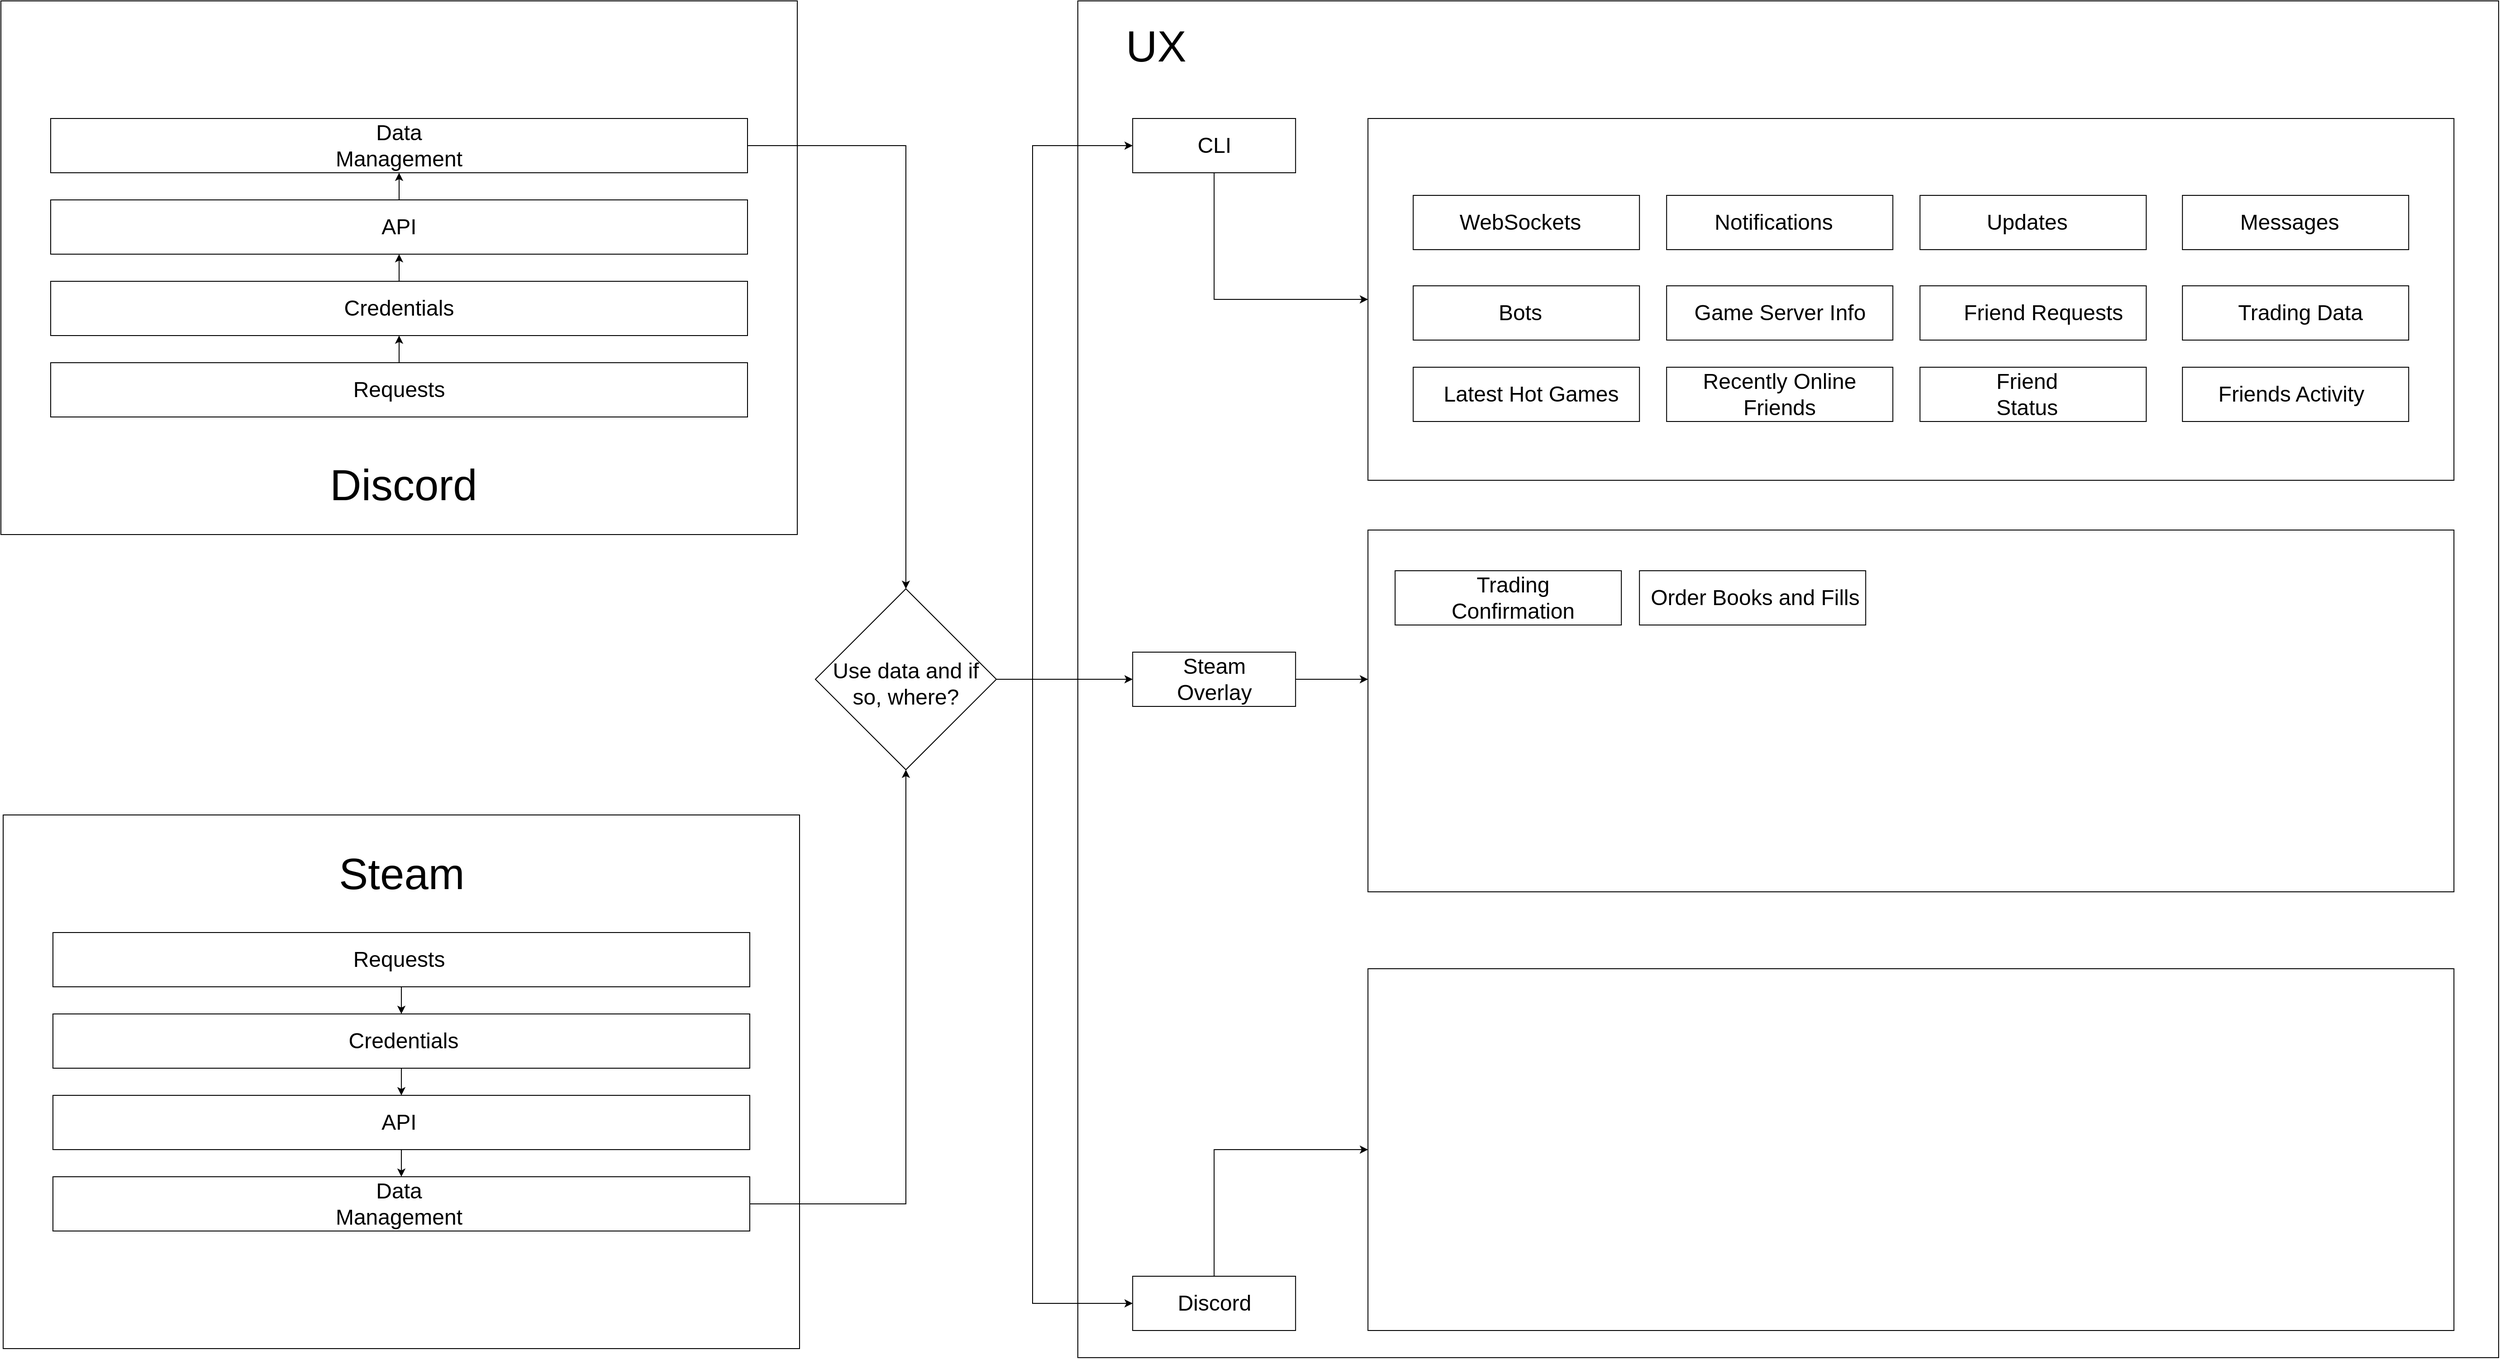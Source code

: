 <mxfile version="15.4.0" type="device"><diagram id="c-RNnR6m2Pmk1TzYgNa2" name="Page-1"><mxGraphModel dx="2374" dy="1174" grid="1" gridSize="10" guides="1" tooltips="1" connect="1" arrows="1" fold="1" page="1" pageScale="1" pageWidth="827" pageHeight="1169" math="0" shadow="0"><root><mxCell id="0"/><mxCell id="1" parent="0"/><mxCell id="VyGwYZAXHBk7Z_o1uinS-1" value="" style="rounded=0;whiteSpace=wrap;html=1;" parent="1" vertex="1"><mxGeometry x="440" y="50" width="880" height="590" as="geometry"/></mxCell><mxCell id="VyGwYZAXHBk7Z_o1uinS-2" value="" style="rounded=0;whiteSpace=wrap;html=1;" parent="1" vertex="1"><mxGeometry x="442.5" y="950" width="880" height="590" as="geometry"/></mxCell><mxCell id="VyGwYZAXHBk7Z_o1uinS-6" value="&lt;font style=&quot;font-size: 48px&quot;&gt;Steam&lt;/font&gt;" style="text;html=1;strokeColor=none;fillColor=none;align=center;verticalAlign=middle;whiteSpace=wrap;rounded=0;" parent="1" vertex="1"><mxGeometry x="852.5" y="1000" width="60" height="30" as="geometry"/></mxCell><mxCell id="VyGwYZAXHBk7Z_o1uinS-15" value="" style="rounded=0;whiteSpace=wrap;html=1;" parent="1" vertex="1"><mxGeometry x="1630" y="50" width="1570" height="1500" as="geometry"/></mxCell><mxCell id="VyGwYZAXHBk7Z_o1uinS-17" value="&lt;font style=&quot;font-size: 48px&quot;&gt;Discord&lt;/font&gt;" style="text;html=1;strokeColor=none;fillColor=none;align=center;verticalAlign=middle;whiteSpace=wrap;rounded=0;" parent="1" vertex="1"><mxGeometry x="855" y="570" width="60" height="30" as="geometry"/></mxCell><mxCell id="VyGwYZAXHBk7Z_o1uinS-28" value="" style="rounded=0;whiteSpace=wrap;html=1;" parent="1" vertex="1"><mxGeometry x="495" y="450" width="770" height="60" as="geometry"/></mxCell><mxCell id="VyGwYZAXHBk7Z_o1uinS-110" style="edgeStyle=orthogonalEdgeStyle;rounded=0;orthogonalLoop=1;jettySize=auto;html=1;entryX=0.5;entryY=1;entryDx=0;entryDy=0;" parent="1" target="VyGwYZAXHBk7Z_o1uinS-31" edge="1"><mxGeometry relative="1" as="geometry"><mxPoint x="880" y="450" as="sourcePoint"/></mxGeometry></mxCell><mxCell id="VyGwYZAXHBk7Z_o1uinS-29" value="&lt;span style=&quot;font-size: 24px&quot;&gt;Requests&lt;/span&gt;" style="text;html=1;strokeColor=none;fillColor=none;align=center;verticalAlign=middle;whiteSpace=wrap;rounded=0;" parent="1" vertex="1"><mxGeometry x="840" y="460" width="80" height="40" as="geometry"/></mxCell><mxCell id="VyGwYZAXHBk7Z_o1uinS-111" style="edgeStyle=orthogonalEdgeStyle;rounded=0;orthogonalLoop=1;jettySize=auto;html=1;entryX=0.5;entryY=1;entryDx=0;entryDy=0;" parent="1" source="VyGwYZAXHBk7Z_o1uinS-31" target="VyGwYZAXHBk7Z_o1uinS-33" edge="1"><mxGeometry relative="1" as="geometry"/></mxCell><mxCell id="VyGwYZAXHBk7Z_o1uinS-31" value="" style="rounded=0;whiteSpace=wrap;html=1;" parent="1" vertex="1"><mxGeometry x="495" y="360" width="770" height="60" as="geometry"/></mxCell><mxCell id="VyGwYZAXHBk7Z_o1uinS-32" value="&lt;span style=&quot;font-size: 24px&quot;&gt;Credentials&lt;/span&gt;" style="text;html=1;strokeColor=none;fillColor=none;align=center;verticalAlign=middle;whiteSpace=wrap;rounded=0;" parent="1" vertex="1"><mxGeometry x="840" y="370" width="80" height="40" as="geometry"/></mxCell><mxCell id="VyGwYZAXHBk7Z_o1uinS-113" style="edgeStyle=orthogonalEdgeStyle;rounded=0;orthogonalLoop=1;jettySize=auto;html=1;entryX=0.5;entryY=1;entryDx=0;entryDy=0;" parent="1" source="VyGwYZAXHBk7Z_o1uinS-33" target="VyGwYZAXHBk7Z_o1uinS-47" edge="1"><mxGeometry relative="1" as="geometry"/></mxCell><mxCell id="VyGwYZAXHBk7Z_o1uinS-33" value="" style="rounded=0;whiteSpace=wrap;html=1;" parent="1" vertex="1"><mxGeometry x="495" y="270" width="770" height="60" as="geometry"/></mxCell><mxCell id="VyGwYZAXHBk7Z_o1uinS-34" value="&lt;font style=&quot;font-size: 24px&quot;&gt;API&lt;/font&gt;" style="text;html=1;strokeColor=none;fillColor=none;align=center;verticalAlign=middle;whiteSpace=wrap;rounded=0;" parent="1" vertex="1"><mxGeometry x="840" y="280" width="80" height="40" as="geometry"/></mxCell><mxCell id="VyGwYZAXHBk7Z_o1uinS-49" style="edgeStyle=orthogonalEdgeStyle;rounded=0;orthogonalLoop=1;jettySize=auto;html=1;entryX=0.5;entryY=1;entryDx=0;entryDy=0;" parent="1" edge="1"><mxGeometry relative="1" as="geometry"><mxPoint x="875" y="1180" as="sourcePoint"/></mxGeometry></mxCell><mxCell id="VyGwYZAXHBk7Z_o1uinS-50" style="edgeStyle=orthogonalEdgeStyle;rounded=0;orthogonalLoop=1;jettySize=auto;html=1;entryX=0.5;entryY=1;entryDx=0;entryDy=0;" parent="1" edge="1"><mxGeometry relative="1" as="geometry"><mxPoint x="875" y="1060" as="sourcePoint"/></mxGeometry></mxCell><mxCell id="VyGwYZAXHBk7Z_o1uinS-64" style="edgeStyle=orthogonalEdgeStyle;rounded=0;orthogonalLoop=1;jettySize=auto;html=1;entryX=0.5;entryY=1;entryDx=0;entryDy=0;" parent="1" edge="1"><mxGeometry relative="1" as="geometry"><mxPoint x="875" y="940" as="sourcePoint"/></mxGeometry></mxCell><mxCell id="VyGwYZAXHBk7Z_o1uinS-78" style="edgeStyle=orthogonalEdgeStyle;rounded=0;orthogonalLoop=1;jettySize=auto;html=1;" parent="1" source="VyGwYZAXHBk7Z_o1uinS-47" target="VyGwYZAXHBk7Z_o1uinS-55" edge="1"><mxGeometry relative="1" as="geometry"/></mxCell><mxCell id="VyGwYZAXHBk7Z_o1uinS-47" value="" style="rounded=0;whiteSpace=wrap;html=1;" parent="1" vertex="1"><mxGeometry x="495" y="180" width="770" height="60" as="geometry"/></mxCell><mxCell id="VyGwYZAXHBk7Z_o1uinS-54" value="&lt;span style=&quot;font-size: 24px&quot;&gt;Data Management&lt;/span&gt;" style="text;html=1;strokeColor=none;fillColor=none;align=center;verticalAlign=middle;whiteSpace=wrap;rounded=0;" parent="1" vertex="1"><mxGeometry x="790" y="190" width="180" height="40" as="geometry"/></mxCell><mxCell id="VyGwYZAXHBk7Z_o1uinS-109" style="edgeStyle=orthogonalEdgeStyle;rounded=0;orthogonalLoop=1;jettySize=auto;html=1;entryX=0;entryY=0.5;entryDx=0;entryDy=0;" parent="1" source="VyGwYZAXHBk7Z_o1uinS-55" target="VyGwYZAXHBk7Z_o1uinS-90" edge="1"><mxGeometry relative="1" as="geometry"/></mxCell><mxCell id="VyGwYZAXHBk7Z_o1uinS-55" value="" style="rhombus;whiteSpace=wrap;html=1;rounded=0;" parent="1" vertex="1"><mxGeometry x="1340" y="700" width="200" height="200" as="geometry"/></mxCell><mxCell id="VyGwYZAXHBk7Z_o1uinS-61" value="&lt;font style=&quot;font-size: 48px&quot;&gt;UX&lt;/font&gt;" style="text;html=1;strokeColor=none;fillColor=none;align=center;verticalAlign=middle;whiteSpace=wrap;rounded=0;" parent="1" vertex="1"><mxGeometry x="1690" y="80" width="53.33" height="40" as="geometry"/></mxCell><mxCell id="VyGwYZAXHBk7Z_o1uinS-97" style="edgeStyle=orthogonalEdgeStyle;rounded=0;orthogonalLoop=1;jettySize=auto;html=1;entryX=0;entryY=0.5;entryDx=0;entryDy=0;" parent="1" target="VyGwYZAXHBk7Z_o1uinS-87" edge="1"><mxGeometry relative="1" as="geometry"><mxPoint x="1580" y="810" as="sourcePoint"/><Array as="points"><mxPoint x="1580" y="210"/></Array></mxGeometry></mxCell><mxCell id="VyGwYZAXHBk7Z_o1uinS-108" style="edgeStyle=orthogonalEdgeStyle;rounded=0;orthogonalLoop=1;jettySize=auto;html=1;entryX=0;entryY=0.5;entryDx=0;entryDy=0;" parent="1" target="VyGwYZAXHBk7Z_o1uinS-91" edge="1"><mxGeometry relative="1" as="geometry"><mxPoint x="1580" y="805" as="sourcePoint"/><Array as="points"><mxPoint x="1580" y="805"/><mxPoint x="1580" y="1490"/></Array></mxGeometry></mxCell><mxCell id="VyGwYZAXHBk7Z_o1uinS-62" value="&lt;span style=&quot;font-size: 24px&quot;&gt;Use data and if so, where?&lt;/span&gt;" style="text;html=1;strokeColor=none;fillColor=none;align=center;verticalAlign=middle;whiteSpace=wrap;rounded=0;" parent="1" vertex="1"><mxGeometry x="1350" y="785" width="180" height="40" as="geometry"/></mxCell><mxCell id="VyGwYZAXHBk7Z_o1uinS-115" style="edgeStyle=orthogonalEdgeStyle;rounded=0;orthogonalLoop=1;jettySize=auto;html=1;entryX=0.5;entryY=0;entryDx=0;entryDy=0;" parent="1" source="VyGwYZAXHBk7Z_o1uinS-66" target="VyGwYZAXHBk7Z_o1uinS-67" edge="1"><mxGeometry relative="1" as="geometry"/></mxCell><mxCell id="VyGwYZAXHBk7Z_o1uinS-66" value="" style="rounded=0;whiteSpace=wrap;html=1;" parent="1" vertex="1"><mxGeometry x="497.5" y="1080" width="770" height="60" as="geometry"/></mxCell><mxCell id="VyGwYZAXHBk7Z_o1uinS-116" style="edgeStyle=orthogonalEdgeStyle;rounded=0;orthogonalLoop=1;jettySize=auto;html=1;entryX=0.5;entryY=0;entryDx=0;entryDy=0;" parent="1" source="VyGwYZAXHBk7Z_o1uinS-67" target="VyGwYZAXHBk7Z_o1uinS-70" edge="1"><mxGeometry relative="1" as="geometry"/></mxCell><mxCell id="VyGwYZAXHBk7Z_o1uinS-67" value="" style="rounded=0;whiteSpace=wrap;html=1;" parent="1" vertex="1"><mxGeometry x="497.5" y="1170" width="770" height="60" as="geometry"/></mxCell><mxCell id="VyGwYZAXHBk7Z_o1uinS-77" style="edgeStyle=orthogonalEdgeStyle;rounded=0;orthogonalLoop=1;jettySize=auto;html=1;entryX=0.5;entryY=1;entryDx=0;entryDy=0;" parent="1" source="VyGwYZAXHBk7Z_o1uinS-68" target="VyGwYZAXHBk7Z_o1uinS-55" edge="1"><mxGeometry relative="1" as="geometry"/></mxCell><mxCell id="VyGwYZAXHBk7Z_o1uinS-68" value="" style="rounded=0;whiteSpace=wrap;html=1;" parent="1" vertex="1"><mxGeometry x="497.5" y="1350" width="770" height="60" as="geometry"/></mxCell><mxCell id="VyGwYZAXHBk7Z_o1uinS-117" style="edgeStyle=orthogonalEdgeStyle;rounded=0;orthogonalLoop=1;jettySize=auto;html=1;entryX=0.5;entryY=0;entryDx=0;entryDy=0;" parent="1" source="VyGwYZAXHBk7Z_o1uinS-70" target="VyGwYZAXHBk7Z_o1uinS-68" edge="1"><mxGeometry relative="1" as="geometry"/></mxCell><mxCell id="VyGwYZAXHBk7Z_o1uinS-70" value="" style="rounded=0;whiteSpace=wrap;html=1;" parent="1" vertex="1"><mxGeometry x="497.5" y="1260" width="770" height="60" as="geometry"/></mxCell><mxCell id="VyGwYZAXHBk7Z_o1uinS-71" value="&lt;span style=&quot;font-size: 24px&quot;&gt;Requests&lt;/span&gt;" style="text;html=1;strokeColor=none;fillColor=none;align=center;verticalAlign=middle;whiteSpace=wrap;rounded=0;" parent="1" vertex="1"><mxGeometry x="840" y="1090" width="80" height="40" as="geometry"/></mxCell><mxCell id="VyGwYZAXHBk7Z_o1uinS-72" value="&lt;span style=&quot;font-size: 24px&quot;&gt;Credentials&lt;/span&gt;" style="text;html=1;strokeColor=none;fillColor=none;align=center;verticalAlign=middle;whiteSpace=wrap;rounded=0;" parent="1" vertex="1"><mxGeometry x="845" y="1180" width="80" height="40" as="geometry"/></mxCell><mxCell id="VyGwYZAXHBk7Z_o1uinS-73" value="&lt;font style=&quot;font-size: 24px&quot;&gt;API&lt;/font&gt;" style="text;html=1;strokeColor=none;fillColor=none;align=center;verticalAlign=middle;whiteSpace=wrap;rounded=0;" parent="1" vertex="1"><mxGeometry x="840" y="1270" width="80" height="40" as="geometry"/></mxCell><mxCell id="VyGwYZAXHBk7Z_o1uinS-74" value="&lt;span style=&quot;font-size: 24px&quot;&gt;Data Management&lt;/span&gt;" style="text;html=1;strokeColor=none;fillColor=none;align=center;verticalAlign=middle;whiteSpace=wrap;rounded=0;" parent="1" vertex="1"><mxGeometry x="790" y="1360" width="180" height="40" as="geometry"/></mxCell><mxCell id="VyGwYZAXHBk7Z_o1uinS-104" style="edgeStyle=orthogonalEdgeStyle;rounded=0;orthogonalLoop=1;jettySize=auto;html=1;" parent="1" source="VyGwYZAXHBk7Z_o1uinS-87" target="VyGwYZAXHBk7Z_o1uinS-100" edge="1"><mxGeometry relative="1" as="geometry"><Array as="points"><mxPoint x="1780.6" y="380"/></Array></mxGeometry></mxCell><mxCell id="VyGwYZAXHBk7Z_o1uinS-87" value="" style="rounded=0;whiteSpace=wrap;html=1;" parent="1" vertex="1"><mxGeometry x="1690.6" y="180" width="180" height="60" as="geometry"/></mxCell><mxCell id="VyGwYZAXHBk7Z_o1uinS-103" style="edgeStyle=orthogonalEdgeStyle;rounded=0;orthogonalLoop=1;jettySize=auto;html=1;" parent="1" source="VyGwYZAXHBk7Z_o1uinS-90" edge="1"><mxGeometry relative="1" as="geometry"><mxPoint x="1950.6" y="800" as="targetPoint"/><Array as="points"><mxPoint x="1780.6" y="830"/></Array></mxGeometry></mxCell><mxCell id="VyGwYZAXHBk7Z_o1uinS-90" value="" style="rounded=0;whiteSpace=wrap;html=1;" parent="1" vertex="1"><mxGeometry x="1690.6" y="770" width="180" height="60" as="geometry"/></mxCell><mxCell id="VyGwYZAXHBk7Z_o1uinS-105" style="edgeStyle=orthogonalEdgeStyle;rounded=0;orthogonalLoop=1;jettySize=auto;html=1;entryX=0;entryY=0.5;entryDx=0;entryDy=0;" parent="1" source="VyGwYZAXHBk7Z_o1uinS-91" target="VyGwYZAXHBk7Z_o1uinS-102" edge="1"><mxGeometry relative="1" as="geometry"><Array as="points"><mxPoint x="1780.6" y="1320"/></Array></mxGeometry></mxCell><mxCell id="VyGwYZAXHBk7Z_o1uinS-91" value="" style="rounded=0;whiteSpace=wrap;html=1;" parent="1" vertex="1"><mxGeometry x="1690.6" y="1460" width="180" height="60" as="geometry"/></mxCell><mxCell id="VyGwYZAXHBk7Z_o1uinS-92" value="&lt;font style=&quot;font-size: 24px&quot;&gt;CLI&lt;/font&gt;" style="text;html=1;strokeColor=none;fillColor=none;align=center;verticalAlign=middle;whiteSpace=wrap;rounded=0;" parent="1" vertex="1"><mxGeometry x="1750.6" y="195" width="60" height="30" as="geometry"/></mxCell><mxCell id="VyGwYZAXHBk7Z_o1uinS-93" value="&lt;font style=&quot;font-size: 24px&quot;&gt;Steam Overlay&lt;/font&gt;" style="text;html=1;strokeColor=none;fillColor=none;align=center;verticalAlign=middle;whiteSpace=wrap;rounded=0;" parent="1" vertex="1"><mxGeometry x="1750.6" y="785" width="60" height="30" as="geometry"/></mxCell><mxCell id="VyGwYZAXHBk7Z_o1uinS-94" value="&lt;font style=&quot;font-size: 24px&quot;&gt;Discord&lt;/font&gt;" style="text;html=1;strokeColor=none;fillColor=none;align=center;verticalAlign=middle;whiteSpace=wrap;rounded=0;" parent="1" vertex="1"><mxGeometry x="1750.6" y="1475" width="60" height="30" as="geometry"/></mxCell><mxCell id="VyGwYZAXHBk7Z_o1uinS-100" value="" style="rounded=0;whiteSpace=wrap;html=1;" parent="1" vertex="1"><mxGeometry x="1950.6" y="180" width="1200" height="400" as="geometry"/></mxCell><mxCell id="VyGwYZAXHBk7Z_o1uinS-101" value="" style="rounded=0;whiteSpace=wrap;html=1;" parent="1" vertex="1"><mxGeometry x="1950.6" y="635" width="1200" height="400" as="geometry"/></mxCell><mxCell id="VyGwYZAXHBk7Z_o1uinS-102" value="" style="rounded=0;whiteSpace=wrap;html=1;" parent="1" vertex="1"><mxGeometry x="1950.6" y="1120" width="1200" height="400" as="geometry"/></mxCell><mxCell id="et8U56-IW2sIC0f6O1tE-2" value="" style="rounded=0;whiteSpace=wrap;html=1;" vertex="1" parent="1"><mxGeometry x="2000.6" y="265" width="250" height="60" as="geometry"/></mxCell><mxCell id="et8U56-IW2sIC0f6O1tE-3" value="&lt;font style=&quot;font-size: 24px&quot;&gt;WebSockets&lt;/font&gt;" style="text;html=1;strokeColor=none;fillColor=none;align=center;verticalAlign=middle;whiteSpace=wrap;rounded=0;" vertex="1" parent="1"><mxGeometry x="2088.6" y="280" width="60" height="30" as="geometry"/></mxCell><mxCell id="et8U56-IW2sIC0f6O1tE-5" value="" style="rounded=0;whiteSpace=wrap;html=1;" vertex="1" parent="1"><mxGeometry x="2280.6" y="265" width="250" height="60" as="geometry"/></mxCell><mxCell id="et8U56-IW2sIC0f6O1tE-6" value="&lt;font style=&quot;font-size: 24px&quot;&gt;Notifications&lt;/font&gt;" style="text;html=1;strokeColor=none;fillColor=none;align=center;verticalAlign=middle;whiteSpace=wrap;rounded=0;" vertex="1" parent="1"><mxGeometry x="2368.6" y="280" width="60" height="30" as="geometry"/></mxCell><mxCell id="et8U56-IW2sIC0f6O1tE-7" value="" style="rounded=0;whiteSpace=wrap;html=1;" vertex="1" parent="1"><mxGeometry x="2560.6" y="265" width="250" height="60" as="geometry"/></mxCell><mxCell id="et8U56-IW2sIC0f6O1tE-8" value="&lt;font style=&quot;font-size: 24px&quot;&gt;Updates&lt;/font&gt;" style="text;html=1;strokeColor=none;fillColor=none;align=center;verticalAlign=middle;whiteSpace=wrap;rounded=0;" vertex="1" parent="1"><mxGeometry x="2648.6" y="280" width="60" height="30" as="geometry"/></mxCell><mxCell id="et8U56-IW2sIC0f6O1tE-9" value="" style="rounded=0;whiteSpace=wrap;html=1;" vertex="1" parent="1"><mxGeometry x="2850.6" y="265" width="250" height="60" as="geometry"/></mxCell><mxCell id="et8U56-IW2sIC0f6O1tE-10" value="&lt;font style=&quot;font-size: 24px&quot;&gt;Messages&lt;/font&gt;" style="text;html=1;strokeColor=none;fillColor=none;align=center;verticalAlign=middle;whiteSpace=wrap;rounded=0;" vertex="1" parent="1"><mxGeometry x="2938.6" y="280" width="60" height="30" as="geometry"/></mxCell><mxCell id="et8U56-IW2sIC0f6O1tE-11" value="" style="rounded=0;whiteSpace=wrap;html=1;" vertex="1" parent="1"><mxGeometry x="2000.6" y="365" width="250" height="60" as="geometry"/></mxCell><mxCell id="et8U56-IW2sIC0f6O1tE-12" value="&lt;span style=&quot;font-size: 24px&quot;&gt;Bots&lt;/span&gt;" style="text;html=1;strokeColor=none;fillColor=none;align=center;verticalAlign=middle;whiteSpace=wrap;rounded=0;" vertex="1" parent="1"><mxGeometry x="2088.6" y="380" width="60" height="30" as="geometry"/></mxCell><mxCell id="et8U56-IW2sIC0f6O1tE-13" value="" style="rounded=0;whiteSpace=wrap;html=1;" vertex="1" parent="1"><mxGeometry x="2280.6" y="365" width="250" height="60" as="geometry"/></mxCell><mxCell id="et8U56-IW2sIC0f6O1tE-14" value="&lt;font style=&quot;font-size: 24px&quot;&gt;Game Server Info&lt;/font&gt;" style="text;html=1;strokeColor=none;fillColor=none;align=center;verticalAlign=middle;whiteSpace=wrap;rounded=0;" vertex="1" parent="1"><mxGeometry x="2290.6" y="380" width="230" height="30" as="geometry"/></mxCell><mxCell id="et8U56-IW2sIC0f6O1tE-15" value="" style="rounded=0;whiteSpace=wrap;html=1;" vertex="1" parent="1"><mxGeometry x="2560.6" y="365" width="250" height="60" as="geometry"/></mxCell><mxCell id="et8U56-IW2sIC0f6O1tE-16" value="&lt;span style=&quot;font-size: 24px&quot;&gt;Friend Requests&lt;/span&gt;" style="text;html=1;strokeColor=none;fillColor=none;align=center;verticalAlign=middle;whiteSpace=wrap;rounded=0;" vertex="1" parent="1"><mxGeometry x="2600.6" y="380" width="192" height="30" as="geometry"/></mxCell><mxCell id="et8U56-IW2sIC0f6O1tE-17" value="" style="rounded=0;whiteSpace=wrap;html=1;" vertex="1" parent="1"><mxGeometry x="2850.6" y="365" width="250" height="60" as="geometry"/></mxCell><mxCell id="et8U56-IW2sIC0f6O1tE-18" value="&lt;span style=&quot;font-size: 24px&quot;&gt;Trading Data&lt;/span&gt;" style="text;html=1;strokeColor=none;fillColor=none;align=center;verticalAlign=middle;whiteSpace=wrap;rounded=0;" vertex="1" parent="1"><mxGeometry x="2910" y="380" width="142" height="30" as="geometry"/></mxCell><mxCell id="et8U56-IW2sIC0f6O1tE-19" value="" style="rounded=0;whiteSpace=wrap;html=1;" vertex="1" parent="1"><mxGeometry x="2000.6" y="455" width="250" height="60" as="geometry"/></mxCell><mxCell id="et8U56-IW2sIC0f6O1tE-20" value="&lt;font style=&quot;font-size: 24px&quot;&gt;Latest Hot Games&lt;/font&gt;" style="text;html=1;strokeColor=none;fillColor=none;align=center;verticalAlign=middle;whiteSpace=wrap;rounded=0;" vertex="1" parent="1"><mxGeometry x="2030.6" y="470" width="200" height="30" as="geometry"/></mxCell><mxCell id="et8U56-IW2sIC0f6O1tE-21" value="" style="rounded=0;whiteSpace=wrap;html=1;" vertex="1" parent="1"><mxGeometry x="2280.6" y="455" width="250" height="60" as="geometry"/></mxCell><mxCell id="et8U56-IW2sIC0f6O1tE-22" value="&lt;font style=&quot;font-size: 24px&quot;&gt;Recently Online Friends&lt;/font&gt;" style="text;html=1;strokeColor=none;fillColor=none;align=center;verticalAlign=middle;whiteSpace=wrap;rounded=0;" vertex="1" parent="1"><mxGeometry x="2279.6" y="470" width="251" height="30" as="geometry"/></mxCell><mxCell id="et8U56-IW2sIC0f6O1tE-23" value="" style="rounded=0;whiteSpace=wrap;html=1;" vertex="1" parent="1"><mxGeometry x="2560.6" y="455" width="250" height="60" as="geometry"/></mxCell><mxCell id="et8U56-IW2sIC0f6O1tE-24" value="&lt;span style=&quot;font-size: 24px&quot;&gt;Friend Status&lt;/span&gt;" style="text;html=1;strokeColor=none;fillColor=none;align=center;verticalAlign=middle;whiteSpace=wrap;rounded=0;" vertex="1" parent="1"><mxGeometry x="2648.6" y="470" width="60" height="30" as="geometry"/></mxCell><mxCell id="et8U56-IW2sIC0f6O1tE-25" value="" style="rounded=0;whiteSpace=wrap;html=1;" vertex="1" parent="1"><mxGeometry x="2850.6" y="455" width="250" height="60" as="geometry"/></mxCell><mxCell id="et8U56-IW2sIC0f6O1tE-26" value="&lt;span style=&quot;font-size: 24px&quot;&gt;Friends Activity&lt;/span&gt;" style="text;html=1;strokeColor=none;fillColor=none;align=center;verticalAlign=middle;whiteSpace=wrap;rounded=0;" vertex="1" parent="1"><mxGeometry x="2880.6" y="470" width="180" height="30" as="geometry"/></mxCell><mxCell id="et8U56-IW2sIC0f6O1tE-29" value="" style="rounded=0;whiteSpace=wrap;html=1;" vertex="1" parent="1"><mxGeometry x="1980.6" y="680" width="250" height="60" as="geometry"/></mxCell><mxCell id="et8U56-IW2sIC0f6O1tE-30" value="&lt;font style=&quot;font-size: 24px&quot;&gt;Trading Confirmation&lt;/font&gt;" style="text;html=1;strokeColor=none;fillColor=none;align=center;verticalAlign=middle;whiteSpace=wrap;rounded=0;" vertex="1" parent="1"><mxGeometry x="2010.6" y="695" width="200" height="30" as="geometry"/></mxCell><mxCell id="et8U56-IW2sIC0f6O1tE-31" value="" style="rounded=0;whiteSpace=wrap;html=1;" vertex="1" parent="1"><mxGeometry x="2250.6" y="680" width="250" height="60" as="geometry"/></mxCell><mxCell id="et8U56-IW2sIC0f6O1tE-32" value="&lt;font style=&quot;font-size: 24px&quot;&gt;Order Books and Fills&lt;/font&gt;" style="text;html=1;strokeColor=none;fillColor=none;align=center;verticalAlign=middle;whiteSpace=wrap;rounded=0;" vertex="1" parent="1"><mxGeometry x="2254" y="695" width="249.4" height="30" as="geometry"/></mxCell></root></mxGraphModel></diagram></mxfile>